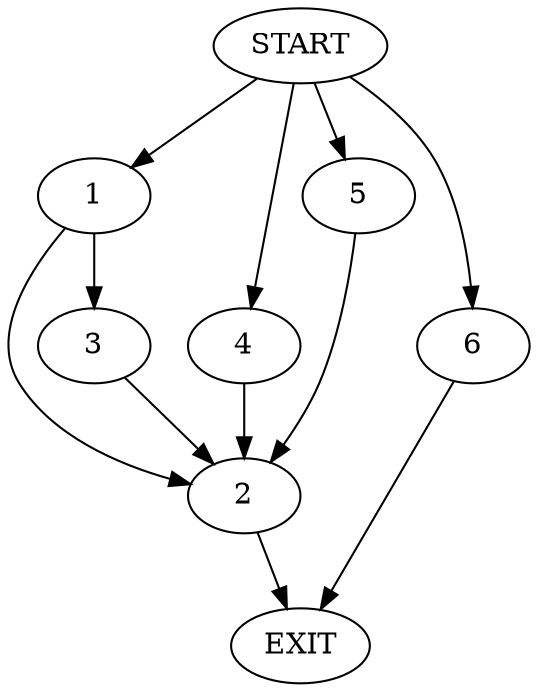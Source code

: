 digraph {
0 [label="START"]
7 [label="EXIT"]
0 -> 1
1 -> 2
1 -> 3
2 -> 7
3 -> 2
0 -> 4
4 -> 2
0 -> 5
5 -> 2
0 -> 6
6 -> 7
}
